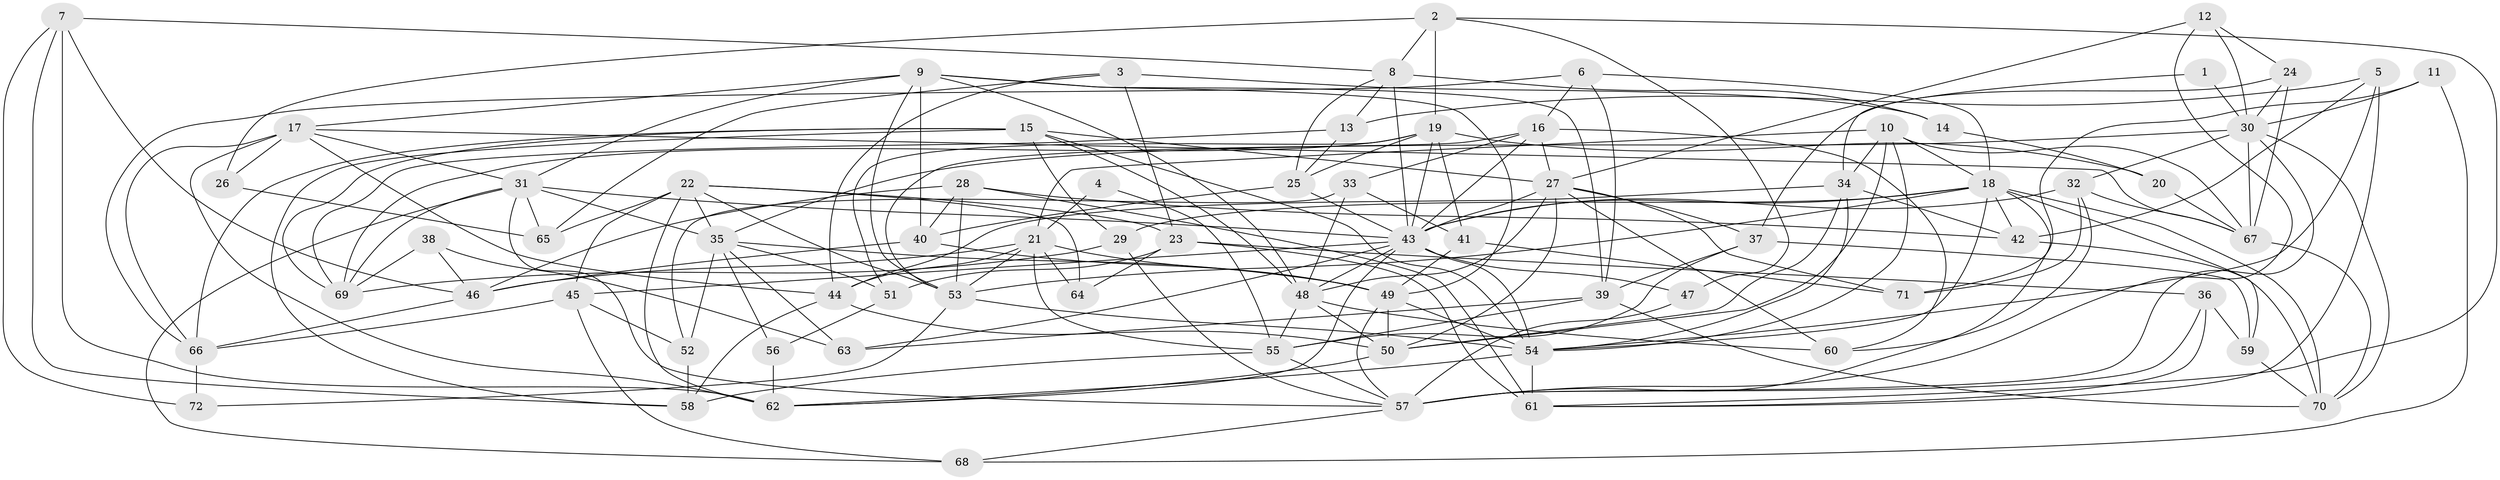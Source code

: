 // original degree distribution, {4: 0.3076923076923077, 3: 0.2867132867132867, 2: 0.11188811188811189, 6: 0.1258741258741259, 5: 0.1258741258741259, 7: 0.03496503496503497, 8: 0.006993006993006993}
// Generated by graph-tools (version 1.1) at 2025/02/03/09/25 03:02:06]
// undirected, 72 vertices, 199 edges
graph export_dot {
graph [start="1"]
  node [color=gray90,style=filled];
  1;
  2;
  3;
  4;
  5;
  6;
  7;
  8;
  9;
  10;
  11;
  12;
  13;
  14;
  15;
  16;
  17;
  18;
  19;
  20;
  21;
  22;
  23;
  24;
  25;
  26;
  27;
  28;
  29;
  30;
  31;
  32;
  33;
  34;
  35;
  36;
  37;
  38;
  39;
  40;
  41;
  42;
  43;
  44;
  45;
  46;
  47;
  48;
  49;
  50;
  51;
  52;
  53;
  54;
  55;
  56;
  57;
  58;
  59;
  60;
  61;
  62;
  63;
  64;
  65;
  66;
  67;
  68;
  69;
  70;
  71;
  72;
  1 -- 30 [weight=1.0];
  1 -- 34 [weight=1.0];
  2 -- 8 [weight=1.0];
  2 -- 19 [weight=1.0];
  2 -- 26 [weight=1.0];
  2 -- 47 [weight=1.0];
  2 -- 61 [weight=1.0];
  3 -- 14 [weight=1.0];
  3 -- 23 [weight=1.0];
  3 -- 44 [weight=1.0];
  3 -- 65 [weight=1.0];
  4 -- 21 [weight=2.0];
  4 -- 55 [weight=1.0];
  5 -- 13 [weight=1.0];
  5 -- 42 [weight=1.0];
  5 -- 54 [weight=1.0];
  5 -- 61 [weight=1.0];
  6 -- 16 [weight=1.0];
  6 -- 18 [weight=1.0];
  6 -- 39 [weight=1.0];
  6 -- 66 [weight=1.0];
  7 -- 8 [weight=1.0];
  7 -- 46 [weight=1.0];
  7 -- 58 [weight=1.0];
  7 -- 62 [weight=1.0];
  7 -- 72 [weight=1.0];
  8 -- 13 [weight=1.0];
  8 -- 14 [weight=1.0];
  8 -- 25 [weight=1.0];
  8 -- 43 [weight=3.0];
  9 -- 17 [weight=1.0];
  9 -- 31 [weight=1.0];
  9 -- 39 [weight=2.0];
  9 -- 40 [weight=1.0];
  9 -- 48 [weight=1.0];
  9 -- 49 [weight=1.0];
  9 -- 53 [weight=1.0];
  10 -- 18 [weight=1.0];
  10 -- 21 [weight=1.0];
  10 -- 34 [weight=1.0];
  10 -- 50 [weight=1.0];
  10 -- 54 [weight=1.0];
  10 -- 67 [weight=1.0];
  11 -- 30 [weight=1.0];
  11 -- 68 [weight=1.0];
  11 -- 71 [weight=1.0];
  12 -- 24 [weight=1.0];
  12 -- 27 [weight=1.0];
  12 -- 30 [weight=1.0];
  12 -- 57 [weight=1.0];
  13 -- 25 [weight=1.0];
  13 -- 69 [weight=1.0];
  14 -- 20 [weight=1.0];
  15 -- 27 [weight=1.0];
  15 -- 29 [weight=1.0];
  15 -- 48 [weight=1.0];
  15 -- 54 [weight=1.0];
  15 -- 58 [weight=1.0];
  15 -- 66 [weight=1.0];
  15 -- 69 [weight=1.0];
  16 -- 27 [weight=1.0];
  16 -- 33 [weight=1.0];
  16 -- 43 [weight=1.0];
  16 -- 53 [weight=1.0];
  16 -- 60 [weight=1.0];
  17 -- 26 [weight=1.0];
  17 -- 31 [weight=1.0];
  17 -- 44 [weight=1.0];
  17 -- 62 [weight=1.0];
  17 -- 66 [weight=1.0];
  17 -- 67 [weight=1.0];
  18 -- 29 [weight=2.0];
  18 -- 42 [weight=1.0];
  18 -- 43 [weight=1.0];
  18 -- 53 [weight=1.0];
  18 -- 54 [weight=1.0];
  18 -- 57 [weight=1.0];
  18 -- 59 [weight=1.0];
  18 -- 70 [weight=1.0];
  19 -- 20 [weight=1.0];
  19 -- 25 [weight=1.0];
  19 -- 41 [weight=1.0];
  19 -- 43 [weight=1.0];
  19 -- 51 [weight=1.0];
  19 -- 69 [weight=1.0];
  20 -- 67 [weight=2.0];
  21 -- 44 [weight=1.0];
  21 -- 46 [weight=1.0];
  21 -- 49 [weight=1.0];
  21 -- 53 [weight=1.0];
  21 -- 55 [weight=1.0];
  21 -- 64 [weight=1.0];
  22 -- 23 [weight=1.0];
  22 -- 35 [weight=1.0];
  22 -- 45 [weight=1.0];
  22 -- 53 [weight=1.0];
  22 -- 62 [weight=1.0];
  22 -- 64 [weight=1.0];
  22 -- 65 [weight=1.0];
  23 -- 36 [weight=1.0];
  23 -- 51 [weight=1.0];
  23 -- 61 [weight=2.0];
  23 -- 64 [weight=1.0];
  24 -- 30 [weight=1.0];
  24 -- 37 [weight=1.0];
  24 -- 67 [weight=1.0];
  25 -- 40 [weight=2.0];
  25 -- 43 [weight=1.0];
  26 -- 65 [weight=1.0];
  27 -- 37 [weight=1.0];
  27 -- 43 [weight=1.0];
  27 -- 48 [weight=1.0];
  27 -- 50 [weight=1.0];
  27 -- 60 [weight=1.0];
  27 -- 71 [weight=1.0];
  28 -- 40 [weight=1.0];
  28 -- 42 [weight=1.0];
  28 -- 46 [weight=1.0];
  28 -- 53 [weight=1.0];
  28 -- 61 [weight=1.0];
  29 -- 57 [weight=1.0];
  29 -- 69 [weight=1.0];
  30 -- 32 [weight=1.0];
  30 -- 35 [weight=1.0];
  30 -- 57 [weight=1.0];
  30 -- 67 [weight=1.0];
  30 -- 70 [weight=1.0];
  31 -- 35 [weight=1.0];
  31 -- 43 [weight=1.0];
  31 -- 57 [weight=1.0];
  31 -- 65 [weight=1.0];
  31 -- 68 [weight=1.0];
  31 -- 69 [weight=1.0];
  32 -- 43 [weight=1.0];
  32 -- 60 [weight=1.0];
  32 -- 67 [weight=1.0];
  32 -- 71 [weight=1.0];
  33 -- 41 [weight=1.0];
  33 -- 48 [weight=2.0];
  33 -- 52 [weight=1.0];
  34 -- 42 [weight=1.0];
  34 -- 44 [weight=1.0];
  34 -- 50 [weight=1.0];
  34 -- 54 [weight=1.0];
  35 -- 49 [weight=1.0];
  35 -- 51 [weight=1.0];
  35 -- 52 [weight=1.0];
  35 -- 56 [weight=2.0];
  35 -- 63 [weight=1.0];
  36 -- 57 [weight=1.0];
  36 -- 59 [weight=1.0];
  36 -- 61 [weight=1.0];
  37 -- 39 [weight=1.0];
  37 -- 55 [weight=1.0];
  37 -- 59 [weight=1.0];
  38 -- 46 [weight=1.0];
  38 -- 63 [weight=1.0];
  38 -- 69 [weight=1.0];
  39 -- 55 [weight=2.0];
  39 -- 63 [weight=1.0];
  39 -- 70 [weight=1.0];
  40 -- 46 [weight=1.0];
  40 -- 49 [weight=1.0];
  41 -- 49 [weight=2.0];
  41 -- 71 [weight=1.0];
  42 -- 70 [weight=1.0];
  43 -- 45 [weight=1.0];
  43 -- 47 [weight=1.0];
  43 -- 48 [weight=1.0];
  43 -- 54 [weight=1.0];
  43 -- 62 [weight=1.0];
  43 -- 63 [weight=1.0];
  44 -- 50 [weight=2.0];
  44 -- 58 [weight=1.0];
  45 -- 52 [weight=1.0];
  45 -- 66 [weight=1.0];
  45 -- 68 [weight=1.0];
  46 -- 66 [weight=1.0];
  47 -- 57 [weight=1.0];
  48 -- 50 [weight=1.0];
  48 -- 55 [weight=1.0];
  48 -- 60 [weight=2.0];
  49 -- 50 [weight=1.0];
  49 -- 54 [weight=1.0];
  49 -- 57 [weight=1.0];
  50 -- 62 [weight=1.0];
  51 -- 56 [weight=1.0];
  52 -- 58 [weight=1.0];
  53 -- 54 [weight=1.0];
  53 -- 72 [weight=1.0];
  54 -- 61 [weight=1.0];
  54 -- 62 [weight=1.0];
  55 -- 57 [weight=1.0];
  55 -- 58 [weight=1.0];
  56 -- 62 [weight=1.0];
  57 -- 68 [weight=1.0];
  59 -- 70 [weight=1.0];
  66 -- 72 [weight=1.0];
  67 -- 70 [weight=1.0];
}
